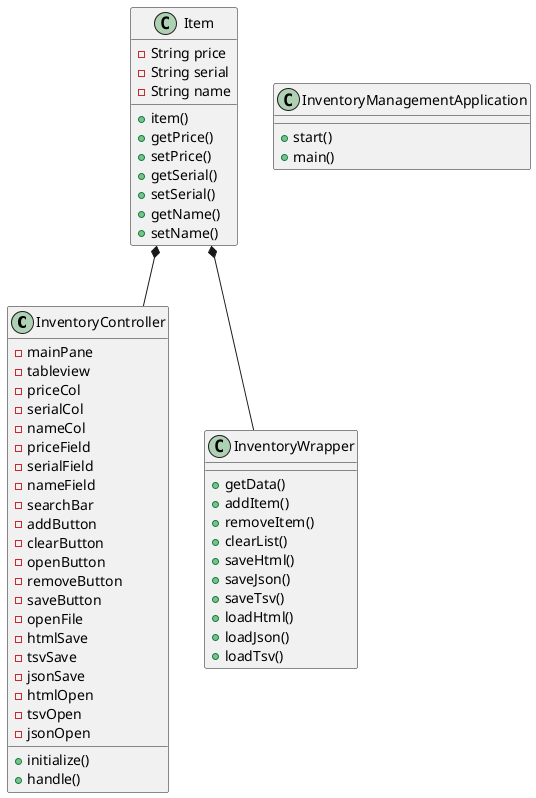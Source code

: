 @startuml
class InventoryController{
+initialize()
+handle()

-mainPane
-tableview
-priceCol
-serialCol
-nameCol
-priceField
-serialField
-nameField
-searchBar
-addButton
-clearButton
-openButton
-removeButton
-saveButton
-openFile
-htmlSave
-tsvSave
-jsonSave
-htmlOpen
-tsvOpen
-jsonOpen
}
class InventoryManagementApplication{
+start()
+main()
}
class InventoryWrapper{
+getData()
+addItem()
+removeItem()
+clearList()
+saveHtml()
+saveJson()
+saveTsv()
+loadHtml()
+loadJson()
+loadTsv()


}
class Item{

+item()
+getPrice()
+setPrice()
+getSerial()
+setSerial()
+getName()
+setName()
- String price
- String serial
- String name
}

Item *-- InventoryWrapper
Item *-- InventoryController


@enduml